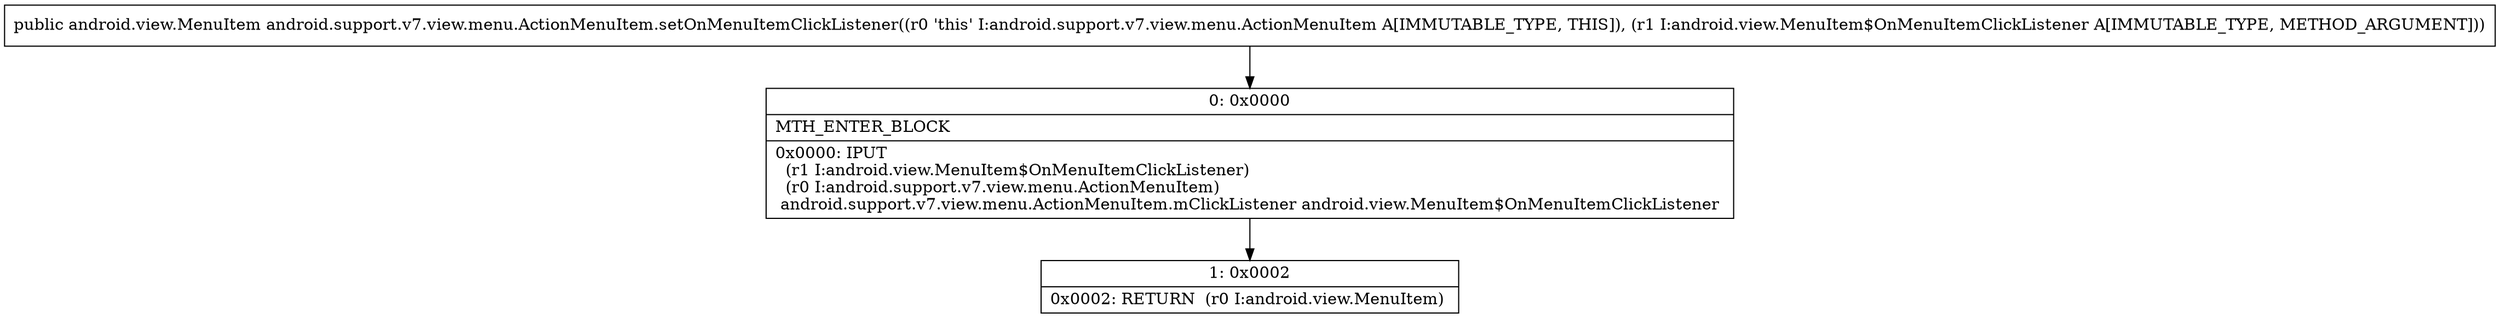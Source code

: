 digraph "CFG forandroid.support.v7.view.menu.ActionMenuItem.setOnMenuItemClickListener(Landroid\/view\/MenuItem$OnMenuItemClickListener;)Landroid\/view\/MenuItem;" {
Node_0 [shape=record,label="{0\:\ 0x0000|MTH_ENTER_BLOCK\l|0x0000: IPUT  \l  (r1 I:android.view.MenuItem$OnMenuItemClickListener)\l  (r0 I:android.support.v7.view.menu.ActionMenuItem)\l android.support.v7.view.menu.ActionMenuItem.mClickListener android.view.MenuItem$OnMenuItemClickListener \l}"];
Node_1 [shape=record,label="{1\:\ 0x0002|0x0002: RETURN  (r0 I:android.view.MenuItem) \l}"];
MethodNode[shape=record,label="{public android.view.MenuItem android.support.v7.view.menu.ActionMenuItem.setOnMenuItemClickListener((r0 'this' I:android.support.v7.view.menu.ActionMenuItem A[IMMUTABLE_TYPE, THIS]), (r1 I:android.view.MenuItem$OnMenuItemClickListener A[IMMUTABLE_TYPE, METHOD_ARGUMENT])) }"];
MethodNode -> Node_0;
Node_0 -> Node_1;
}

